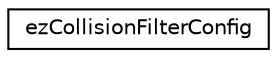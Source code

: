 digraph "Graphical Class Hierarchy"
{
 // LATEX_PDF_SIZE
  edge [fontname="Helvetica",fontsize="10",labelfontname="Helvetica",labelfontsize="10"];
  node [fontname="Helvetica",fontsize="10",shape=record];
  rankdir="LR";
  Node0 [label="ezCollisionFilterConfig",height=0.2,width=0.4,color="black", fillcolor="white", style="filled",URL="$dc/dd8/classez_collision_filter_config.htm",tooltip="A 32x32 matrix of named filters that can be configured to enable or disable collisions."];
}
